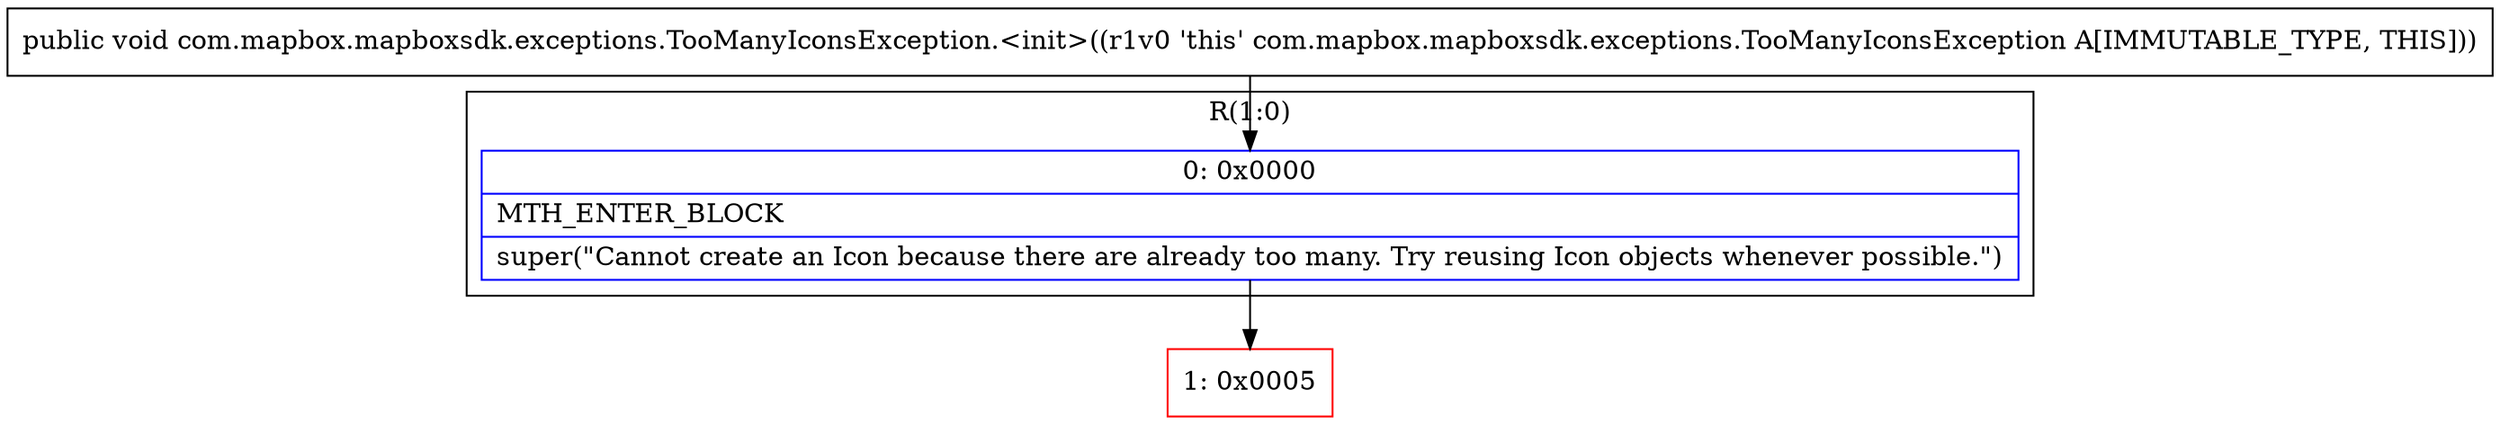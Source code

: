 digraph "CFG forcom.mapbox.mapboxsdk.exceptions.TooManyIconsException.\<init\>()V" {
subgraph cluster_Region_462463312 {
label = "R(1:0)";
node [shape=record,color=blue];
Node_0 [shape=record,label="{0\:\ 0x0000|MTH_ENTER_BLOCK\l|super(\"Cannot create an Icon because there are already too many. Try reusing Icon objects whenever possible.\")\l}"];
}
Node_1 [shape=record,color=red,label="{1\:\ 0x0005}"];
MethodNode[shape=record,label="{public void com.mapbox.mapboxsdk.exceptions.TooManyIconsException.\<init\>((r1v0 'this' com.mapbox.mapboxsdk.exceptions.TooManyIconsException A[IMMUTABLE_TYPE, THIS])) }"];
MethodNode -> Node_0;
Node_0 -> Node_1;
}

